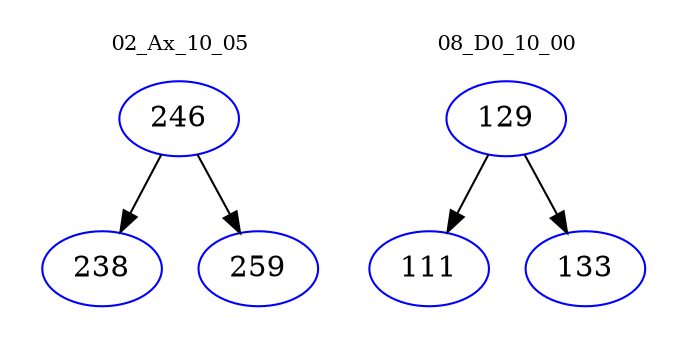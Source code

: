 digraph{
subgraph cluster_0 {
color = white
label = "02_Ax_10_05";
fontsize=10;
T0_246 [label="246", color="blue"]
T0_246 -> T0_238 [color="black"]
T0_238 [label="238", color="blue"]
T0_246 -> T0_259 [color="black"]
T0_259 [label="259", color="blue"]
}
subgraph cluster_1 {
color = white
label = "08_D0_10_00";
fontsize=10;
T1_129 [label="129", color="blue"]
T1_129 -> T1_111 [color="black"]
T1_111 [label="111", color="blue"]
T1_129 -> T1_133 [color="black"]
T1_133 [label="133", color="blue"]
}
}
